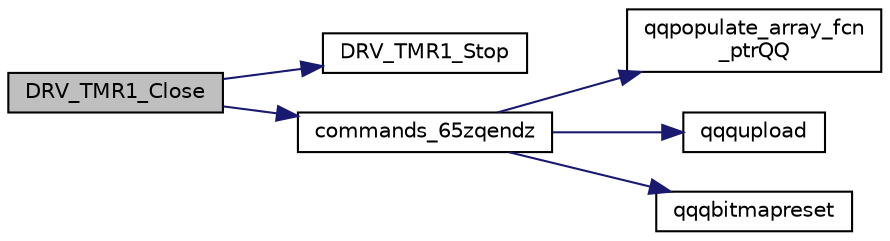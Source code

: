 digraph "DRV_TMR1_Close"
{
  edge [fontname="Helvetica",fontsize="10",labelfontname="Helvetica",labelfontsize="10"];
  node [fontname="Helvetica",fontsize="10",shape=record];
  rankdir="LR";
  Node301 [label="DRV_TMR1_Close",height=0.2,width=0.4,color="black", fillcolor="grey75", style="filled", fontcolor="black"];
  Node301 -> Node302 [color="midnightblue",fontsize="10",style="solid",fontname="Helvetica"];
  Node302 [label="DRV_TMR1_Stop",height=0.2,width=0.4,color="black", fillcolor="white", style="filled",URL="$inszt__commands_8c.html#a7e10879e2ae965f7fd3edab17a45df3f"];
  Node301 -> Node303 [color="midnightblue",fontsize="10",style="solid",fontname="Helvetica"];
  Node303 [label="commands_65zqendz",height=0.2,width=0.4,color="black", fillcolor="white", style="filled",URL="$inszt__commands_8c.html#ae5eaf40dc6507a08e90fc7a48ee2fd81"];
  Node303 -> Node304 [color="midnightblue",fontsize="10",style="solid",fontname="Helvetica"];
  Node304 [label="qqpopulate_array_fcn\l_ptrQQ",height=0.2,width=0.4,color="black", fillcolor="white", style="filled",URL="$inszt__commands_8c.html#a4ad6fa1bb94fc1c3ac2dc30925106081"];
  Node303 -> Node305 [color="midnightblue",fontsize="10",style="solid",fontname="Helvetica"];
  Node305 [label="qqqupload",height=0.2,width=0.4,color="black", fillcolor="white", style="filled",URL="$inszt__commands_8c.html#a109761d7f84a96b5606e507bace276b5"];
  Node303 -> Node306 [color="midnightblue",fontsize="10",style="solid",fontname="Helvetica"];
  Node306 [label="qqqbitmapreset",height=0.2,width=0.4,color="black", fillcolor="white", style="filled",URL="$inszt__commands_8c.html#a5688fceaed93ba591e78ee15ccb0187f"];
}
